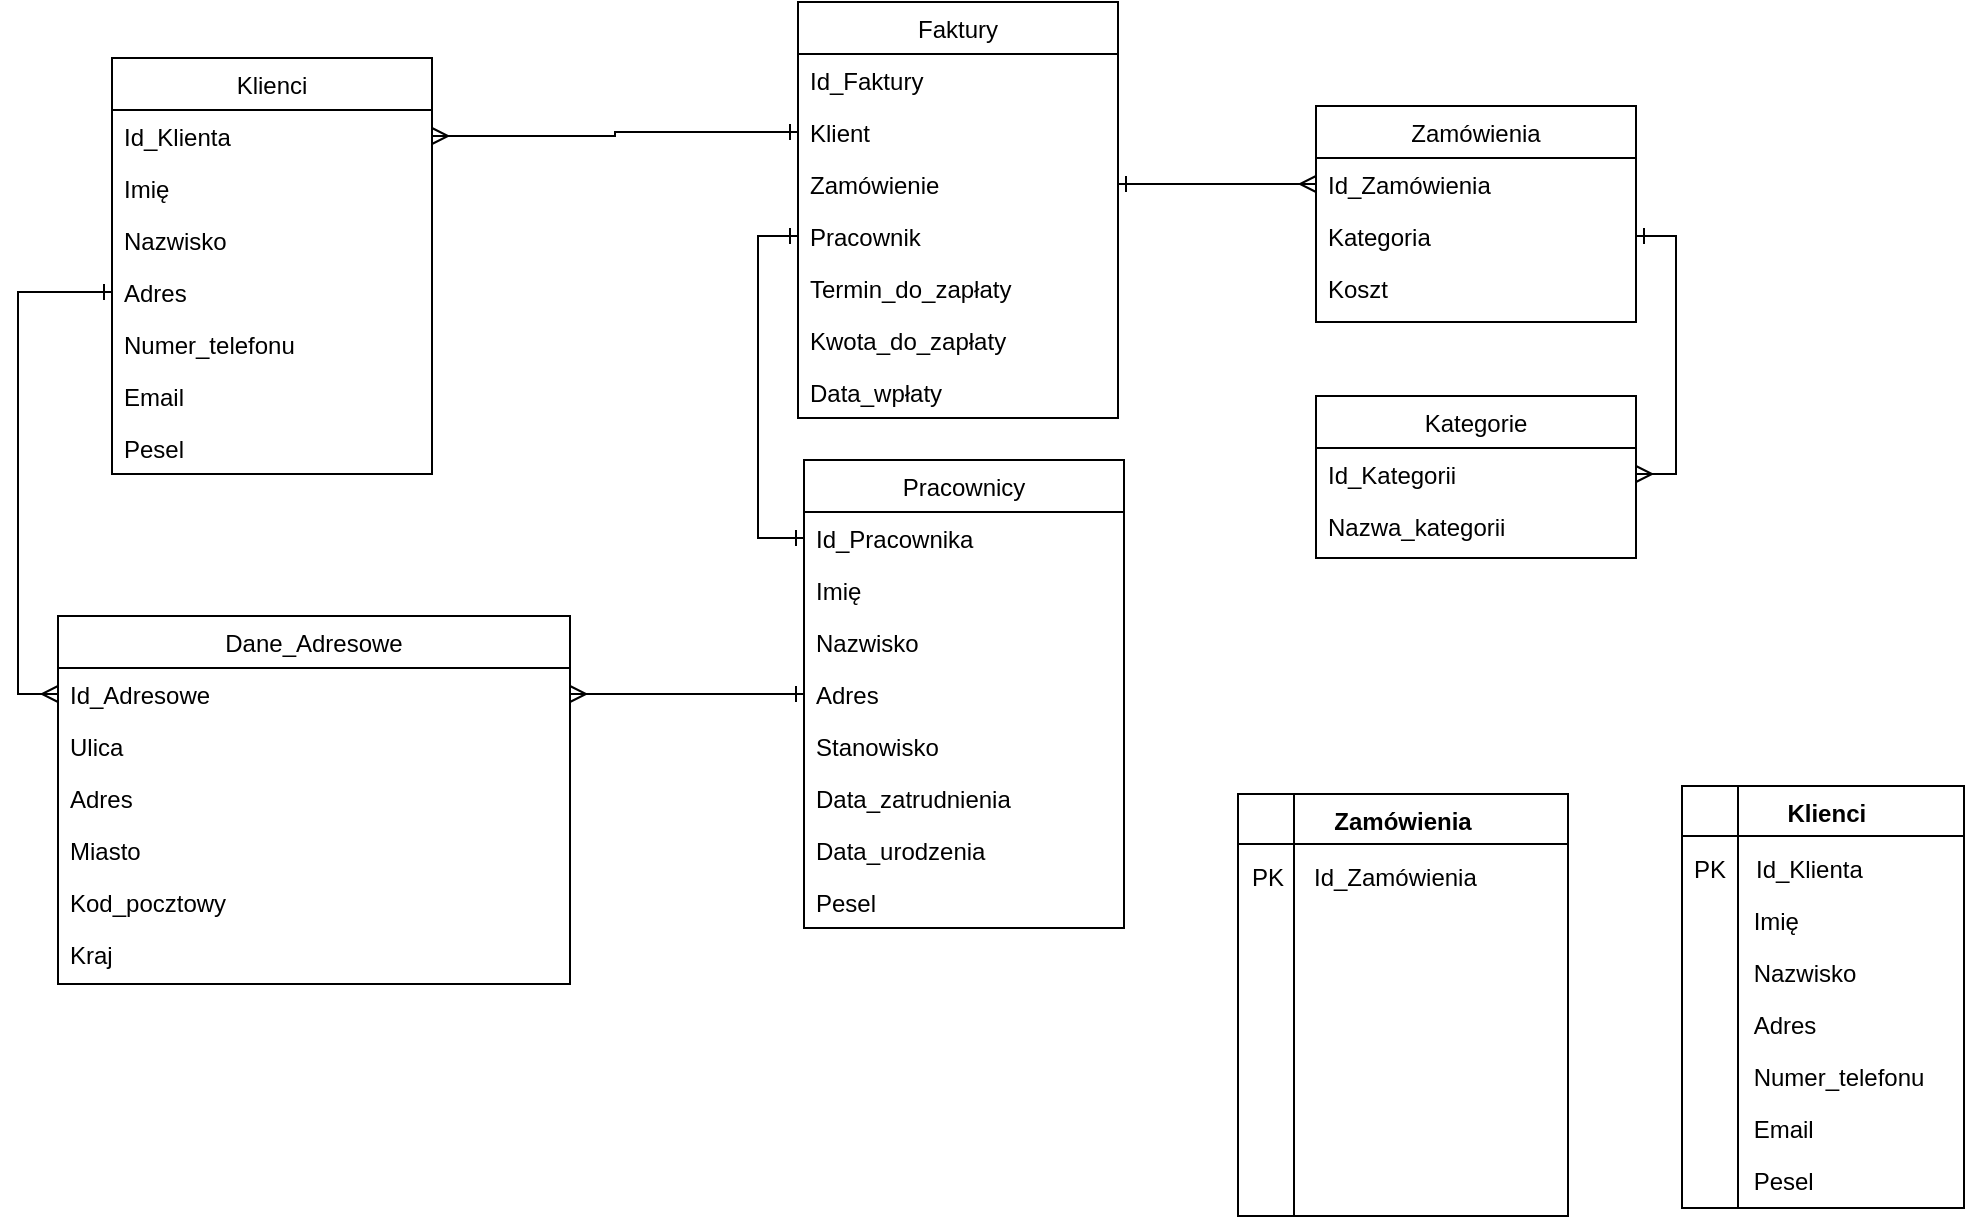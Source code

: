<mxfile version="18.0.8" type="device"><diagram id="C5RBs43oDa-KdzZeNtuy" name="Page-1"><mxGraphModel dx="1422" dy="762" grid="0" gridSize="10" guides="1" tooltips="1" connect="1" arrows="1" fold="1" page="0" pageScale="1" pageWidth="827" pageHeight="1169" math="0" shadow="0"><root><mxCell id="WIyWlLk6GJQsqaUBKTNV-0"/><mxCell id="WIyWlLk6GJQsqaUBKTNV-1" parent="WIyWlLk6GJQsqaUBKTNV-0"/><mxCell id="zkfFHV4jXpPFQw0GAbJ--0" value="Klienci" style="swimlane;fontStyle=0;align=center;verticalAlign=middle;childLayout=stackLayout;horizontal=1;startSize=26;horizontalStack=0;resizeParent=1;resizeLast=0;collapsible=1;marginBottom=0;rounded=0;shadow=0;strokeWidth=1;" parent="WIyWlLk6GJQsqaUBKTNV-1" vertex="1"><mxGeometry x="131" y="92" width="160" height="208" as="geometry"><mxRectangle x="230" y="140" width="160" height="26" as="alternateBounds"/></mxGeometry></mxCell><mxCell id="zkfFHV4jXpPFQw0GAbJ--1" value="Id_Klienta" style="text;align=left;verticalAlign=top;spacingLeft=4;spacingRight=4;overflow=hidden;rotatable=0;points=[[0,0.5],[1,0.5]];portConstraint=eastwest;" parent="zkfFHV4jXpPFQw0GAbJ--0" vertex="1"><mxGeometry y="26" width="160" height="26" as="geometry"/></mxCell><mxCell id="zkfFHV4jXpPFQw0GAbJ--2" value="Imię" style="text;align=left;verticalAlign=top;spacingLeft=4;spacingRight=4;overflow=hidden;rotatable=0;points=[[0,0.5],[1,0.5]];portConstraint=eastwest;rounded=0;shadow=0;html=0;" parent="zkfFHV4jXpPFQw0GAbJ--0" vertex="1"><mxGeometry y="52" width="160" height="26" as="geometry"/></mxCell><mxCell id="zkfFHV4jXpPFQw0GAbJ--3" value="Nazwisko" style="text;align=left;verticalAlign=top;spacingLeft=4;spacingRight=4;overflow=hidden;rotatable=0;points=[[0,0.5],[1,0.5]];portConstraint=eastwest;rounded=0;shadow=0;html=0;" parent="zkfFHV4jXpPFQw0GAbJ--0" vertex="1"><mxGeometry y="78" width="160" height="26" as="geometry"/></mxCell><mxCell id="ZHH8jqsLamT440S3vgwG-13" value="Adres" style="text;align=left;verticalAlign=top;spacingLeft=4;spacingRight=4;overflow=hidden;rotatable=0;points=[[0,0.5],[1,0.5]];portConstraint=eastwest;rounded=0;shadow=0;html=0;" parent="zkfFHV4jXpPFQw0GAbJ--0" vertex="1"><mxGeometry y="104" width="160" height="26" as="geometry"/></mxCell><mxCell id="ZHH8jqsLamT440S3vgwG-14" value="Numer_telefonu" style="text;align=left;verticalAlign=top;spacingLeft=4;spacingRight=4;overflow=hidden;rotatable=0;points=[[0,0.5],[1,0.5]];portConstraint=eastwest;rounded=0;shadow=0;html=0;" parent="zkfFHV4jXpPFQw0GAbJ--0" vertex="1"><mxGeometry y="130" width="160" height="26" as="geometry"/></mxCell><mxCell id="ZHH8jqsLamT440S3vgwG-15" value="Email" style="text;align=left;verticalAlign=top;spacingLeft=4;spacingRight=4;overflow=hidden;rotatable=0;points=[[0,0.5],[1,0.5]];portConstraint=eastwest;rounded=0;shadow=0;html=0;" parent="zkfFHV4jXpPFQw0GAbJ--0" vertex="1"><mxGeometry y="156" width="160" height="26" as="geometry"/></mxCell><mxCell id="ZHH8jqsLamT440S3vgwG-16" value="Pesel" style="text;align=left;verticalAlign=top;spacingLeft=4;spacingRight=4;overflow=hidden;rotatable=0;points=[[0,0.5],[1,0.5]];portConstraint=eastwest;rounded=0;shadow=0;html=0;" parent="zkfFHV4jXpPFQw0GAbJ--0" vertex="1"><mxGeometry y="182" width="160" height="26" as="geometry"/></mxCell><mxCell id="ZHH8jqsLamT440S3vgwG-11" style="rounded=0;orthogonalLoop=1;jettySize=auto;html=1;entryX=0;entryY=0.5;entryDx=0;entryDy=0;startArrow=ERmany;startFill=0;endArrow=ERone;endFill=0;exitX=0;exitY=0.5;exitDx=0;exitDy=0;edgeStyle=orthogonalEdgeStyle;" parent="WIyWlLk6GJQsqaUBKTNV-1" source="zkfFHV4jXpPFQw0GAbJ--18" target="ZHH8jqsLamT440S3vgwG-13" edge="1"><mxGeometry relative="1" as="geometry"/></mxCell><mxCell id="zkfFHV4jXpPFQw0GAbJ--17" value="Dane_Adresowe" style="swimlane;fontStyle=0;align=center;verticalAlign=top;childLayout=stackLayout;horizontal=1;startSize=26;horizontalStack=0;resizeParent=1;resizeLast=0;collapsible=1;marginBottom=0;rounded=0;shadow=0;strokeWidth=1;" parent="WIyWlLk6GJQsqaUBKTNV-1" vertex="1"><mxGeometry x="104" y="371" width="256" height="184" as="geometry"><mxRectangle x="550" y="140" width="160" height="26" as="alternateBounds"/></mxGeometry></mxCell><mxCell id="zkfFHV4jXpPFQw0GAbJ--18" value="Id_Adresowe" style="text;align=left;verticalAlign=top;spacingLeft=4;spacingRight=4;overflow=hidden;rotatable=0;points=[[0,0.5],[1,0.5]];portConstraint=eastwest;" parent="zkfFHV4jXpPFQw0GAbJ--17" vertex="1"><mxGeometry y="26" width="256" height="26" as="geometry"/></mxCell><mxCell id="zkfFHV4jXpPFQw0GAbJ--19" value="Ulica" style="text;align=left;verticalAlign=top;spacingLeft=4;spacingRight=4;overflow=hidden;rotatable=0;points=[[0,0.5],[1,0.5]];portConstraint=eastwest;rounded=0;shadow=0;html=0;" parent="zkfFHV4jXpPFQw0GAbJ--17" vertex="1"><mxGeometry y="52" width="256" height="26" as="geometry"/></mxCell><mxCell id="zkfFHV4jXpPFQw0GAbJ--20" value="Adres" style="text;align=left;verticalAlign=top;spacingLeft=4;spacingRight=4;overflow=hidden;rotatable=0;points=[[0,0.5],[1,0.5]];portConstraint=eastwest;rounded=0;shadow=0;html=0;" parent="zkfFHV4jXpPFQw0GAbJ--17" vertex="1"><mxGeometry y="78" width="256" height="26" as="geometry"/></mxCell><mxCell id="zkfFHV4jXpPFQw0GAbJ--21" value="Miasto" style="text;align=left;verticalAlign=top;spacingLeft=4;spacingRight=4;overflow=hidden;rotatable=0;points=[[0,0.5],[1,0.5]];portConstraint=eastwest;rounded=0;shadow=0;html=0;" parent="zkfFHV4jXpPFQw0GAbJ--17" vertex="1"><mxGeometry y="104" width="256" height="26" as="geometry"/></mxCell><mxCell id="zkfFHV4jXpPFQw0GAbJ--22" value="Kod_pocztowy" style="text;align=left;verticalAlign=top;spacingLeft=4;spacingRight=4;overflow=hidden;rotatable=0;points=[[0,0.5],[1,0.5]];portConstraint=eastwest;rounded=0;shadow=0;html=0;" parent="zkfFHV4jXpPFQw0GAbJ--17" vertex="1"><mxGeometry y="130" width="256" height="26" as="geometry"/></mxCell><mxCell id="ZHH8jqsLamT440S3vgwG-10" value="Kraj" style="text;align=left;verticalAlign=top;spacingLeft=4;spacingRight=4;overflow=hidden;rotatable=0;points=[[0,0.5],[1,0.5]];portConstraint=eastwest;rounded=0;shadow=0;html=0;" parent="zkfFHV4jXpPFQw0GAbJ--17" vertex="1"><mxGeometry y="156" width="256" height="26" as="geometry"/></mxCell><mxCell id="ZHH8jqsLamT440S3vgwG-2" value="Kategorie" style="swimlane;fontStyle=0;align=center;verticalAlign=top;childLayout=stackLayout;horizontal=1;startSize=26;horizontalStack=0;resizeParent=1;resizeLast=0;collapsible=1;marginBottom=0;rounded=0;shadow=0;strokeWidth=1;" parent="WIyWlLk6GJQsqaUBKTNV-1" vertex="1"><mxGeometry x="733" y="261" width="160" height="81" as="geometry"><mxRectangle x="230" y="140" width="160" height="26" as="alternateBounds"/></mxGeometry></mxCell><mxCell id="ZHH8jqsLamT440S3vgwG-3" value="Id_Kategorii" style="text;align=left;verticalAlign=top;spacingLeft=4;spacingRight=4;overflow=hidden;rotatable=0;points=[[0,0.5],[1,0.5]];portConstraint=eastwest;" parent="ZHH8jqsLamT440S3vgwG-2" vertex="1"><mxGeometry y="26" width="160" height="26" as="geometry"/></mxCell><mxCell id="ZHH8jqsLamT440S3vgwG-4" value="Nazwa_kategorii" style="text;align=left;verticalAlign=top;spacingLeft=4;spacingRight=4;overflow=hidden;rotatable=0;points=[[0,0.5],[1,0.5]];portConstraint=eastwest;rounded=0;shadow=0;html=0;" parent="ZHH8jqsLamT440S3vgwG-2" vertex="1"><mxGeometry y="52" width="160" height="26" as="geometry"/></mxCell><mxCell id="ZHH8jqsLamT440S3vgwG-29" style="edgeStyle=orthogonalEdgeStyle;rounded=0;orthogonalLoop=1;jettySize=auto;html=1;entryX=1;entryY=0.5;entryDx=0;entryDy=0;startArrow=ERone;startFill=0;endArrow=ERmany;endFill=0;exitX=1;exitY=0.5;exitDx=0;exitDy=0;" parent="WIyWlLk6GJQsqaUBKTNV-1" source="ZHH8jqsLamT440S3vgwG-23" target="ZHH8jqsLamT440S3vgwG-3" edge="1"><mxGeometry relative="1" as="geometry"/></mxCell><mxCell id="ZHH8jqsLamT440S3vgwG-34" style="edgeStyle=orthogonalEdgeStyle;rounded=0;orthogonalLoop=1;jettySize=auto;html=1;entryX=1;entryY=0.5;entryDx=0;entryDy=0;startArrow=ERmany;startFill=0;endArrow=ERone;endFill=0;exitX=0;exitY=0.5;exitDx=0;exitDy=0;" parent="WIyWlLk6GJQsqaUBKTNV-1" source="ZHH8jqsLamT440S3vgwG-22" target="ZHH8jqsLamT440S3vgwG-28" edge="1"><mxGeometry relative="1" as="geometry"/></mxCell><mxCell id="ZHH8jqsLamT440S3vgwG-21" value="Zamówienia" style="swimlane;fontStyle=0;align=center;verticalAlign=top;childLayout=stackLayout;horizontal=1;startSize=26;horizontalStack=0;resizeParent=1;resizeLast=0;collapsible=1;marginBottom=0;rounded=0;shadow=0;strokeWidth=1;" parent="WIyWlLk6GJQsqaUBKTNV-1" vertex="1"><mxGeometry x="733" y="116" width="160" height="108" as="geometry"><mxRectangle x="230" y="140" width="160" height="26" as="alternateBounds"/></mxGeometry></mxCell><mxCell id="ZHH8jqsLamT440S3vgwG-22" value="Id_Zamówienia" style="text;align=left;verticalAlign=top;spacingLeft=4;spacingRight=4;overflow=hidden;rotatable=0;points=[[0,0.5],[1,0.5]];portConstraint=eastwest;" parent="ZHH8jqsLamT440S3vgwG-21" vertex="1"><mxGeometry y="26" width="160" height="26" as="geometry"/></mxCell><mxCell id="ZHH8jqsLamT440S3vgwG-23" value="Kategoria" style="text;align=left;verticalAlign=top;spacingLeft=4;spacingRight=4;overflow=hidden;rotatable=0;points=[[0,0.5],[1,0.5]];portConstraint=eastwest;rounded=0;shadow=0;html=0;" parent="ZHH8jqsLamT440S3vgwG-21" vertex="1"><mxGeometry y="52" width="160" height="26" as="geometry"/></mxCell><mxCell id="ZHH8jqsLamT440S3vgwG-24" value="Koszt" style="text;align=left;verticalAlign=top;spacingLeft=4;spacingRight=4;overflow=hidden;rotatable=0;points=[[0,0.5],[1,0.5]];portConstraint=eastwest;rounded=0;shadow=0;html=0;" parent="ZHH8jqsLamT440S3vgwG-21" vertex="1"><mxGeometry y="78" width="160" height="26" as="geometry"/></mxCell><mxCell id="ZHH8jqsLamT440S3vgwG-33" style="edgeStyle=orthogonalEdgeStyle;rounded=0;orthogonalLoop=1;jettySize=auto;html=1;entryX=1;entryY=0.5;entryDx=0;entryDy=0;startArrow=ERone;startFill=0;endArrow=ERmany;endFill=0;exitX=0;exitY=0.5;exitDx=0;exitDy=0;" parent="WIyWlLk6GJQsqaUBKTNV-1" source="ZHH8jqsLamT440S3vgwG-27" target="zkfFHV4jXpPFQw0GAbJ--1" edge="1"><mxGeometry relative="1" as="geometry"/></mxCell><mxCell id="ZHH8jqsLamT440S3vgwG-25" value="Faktury" style="swimlane;fontStyle=0;align=center;verticalAlign=top;childLayout=stackLayout;horizontal=1;startSize=26;horizontalStack=0;resizeParent=1;resizeLast=0;collapsible=1;marginBottom=0;rounded=0;shadow=0;strokeWidth=1;" parent="WIyWlLk6GJQsqaUBKTNV-1" vertex="1"><mxGeometry x="474" y="64" width="160" height="208" as="geometry"><mxRectangle x="230" y="140" width="160" height="26" as="alternateBounds"/></mxGeometry></mxCell><mxCell id="ZHH8jqsLamT440S3vgwG-26" value="Id_Faktury" style="text;align=left;verticalAlign=top;spacingLeft=4;spacingRight=4;overflow=hidden;rotatable=0;points=[[0,0.5],[1,0.5]];portConstraint=eastwest;" parent="ZHH8jqsLamT440S3vgwG-25" vertex="1"><mxGeometry y="26" width="160" height="26" as="geometry"/></mxCell><mxCell id="ZHH8jqsLamT440S3vgwG-27" value="Klient" style="text;align=left;verticalAlign=top;spacingLeft=4;spacingRight=4;overflow=hidden;rotatable=0;points=[[0,0.5],[1,0.5]];portConstraint=eastwest;rounded=0;shadow=0;html=0;" parent="ZHH8jqsLamT440S3vgwG-25" vertex="1"><mxGeometry y="52" width="160" height="26" as="geometry"/></mxCell><mxCell id="ZHH8jqsLamT440S3vgwG-28" value="Zamówienie" style="text;align=left;verticalAlign=top;spacingLeft=4;spacingRight=4;overflow=hidden;rotatable=0;points=[[0,0.5],[1,0.5]];portConstraint=eastwest;rounded=0;shadow=0;html=0;" parent="ZHH8jqsLamT440S3vgwG-25" vertex="1"><mxGeometry y="78" width="160" height="26" as="geometry"/></mxCell><mxCell id="49LecY3NYQVZXiZLAktM-9" value="Pracownik" style="text;align=left;verticalAlign=top;spacingLeft=4;spacingRight=4;overflow=hidden;rotatable=0;points=[[0,0.5],[1,0.5]];portConstraint=eastwest;rounded=0;shadow=0;html=0;" parent="ZHH8jqsLamT440S3vgwG-25" vertex="1"><mxGeometry y="104" width="160" height="26" as="geometry"/></mxCell><mxCell id="ZHH8jqsLamT440S3vgwG-30" value="Termin_do_zapłaty" style="text;align=left;verticalAlign=top;spacingLeft=4;spacingRight=4;overflow=hidden;rotatable=0;points=[[0,0.5],[1,0.5]];portConstraint=eastwest;rounded=0;shadow=0;html=0;" parent="ZHH8jqsLamT440S3vgwG-25" vertex="1"><mxGeometry y="130" width="160" height="26" as="geometry"/></mxCell><mxCell id="ZHH8jqsLamT440S3vgwG-31" value="Kwota_do_zapłaty" style="text;align=left;verticalAlign=top;spacingLeft=4;spacingRight=4;overflow=hidden;rotatable=0;points=[[0,0.5],[1,0.5]];portConstraint=eastwest;rounded=0;shadow=0;html=0;" parent="ZHH8jqsLamT440S3vgwG-25" vertex="1"><mxGeometry y="156" width="160" height="26" as="geometry"/></mxCell><mxCell id="ZHH8jqsLamT440S3vgwG-32" value="Data_wpłaty" style="text;align=left;verticalAlign=top;spacingLeft=4;spacingRight=4;overflow=hidden;rotatable=0;points=[[0,0.5],[1,0.5]];portConstraint=eastwest;rounded=0;shadow=0;html=0;" parent="ZHH8jqsLamT440S3vgwG-25" vertex="1"><mxGeometry y="182" width="160" height="26" as="geometry"/></mxCell><mxCell id="49LecY3NYQVZXiZLAktM-1" value="Pracownicy" style="swimlane;fontStyle=0;align=center;verticalAlign=top;childLayout=stackLayout;horizontal=1;startSize=26;horizontalStack=0;resizeParent=1;resizeLast=0;collapsible=1;marginBottom=0;rounded=0;shadow=0;strokeWidth=1;" parent="WIyWlLk6GJQsqaUBKTNV-1" vertex="1"><mxGeometry x="477" y="293" width="160" height="234" as="geometry"><mxRectangle x="230" y="140" width="160" height="26" as="alternateBounds"/></mxGeometry></mxCell><mxCell id="49LecY3NYQVZXiZLAktM-2" value="Id_Pracownika" style="text;align=left;verticalAlign=top;spacingLeft=4;spacingRight=4;overflow=hidden;rotatable=0;points=[[0,0.5],[1,0.5]];portConstraint=eastwest;" parent="49LecY3NYQVZXiZLAktM-1" vertex="1"><mxGeometry y="26" width="160" height="26" as="geometry"/></mxCell><mxCell id="49LecY3NYQVZXiZLAktM-3" value="Imię" style="text;align=left;verticalAlign=top;spacingLeft=4;spacingRight=4;overflow=hidden;rotatable=0;points=[[0,0.5],[1,0.5]];portConstraint=eastwest;rounded=0;shadow=0;html=0;" parent="49LecY3NYQVZXiZLAktM-1" vertex="1"><mxGeometry y="52" width="160" height="26" as="geometry"/></mxCell><mxCell id="49LecY3NYQVZXiZLAktM-4" value="Nazwisko" style="text;align=left;verticalAlign=top;spacingLeft=4;spacingRight=4;overflow=hidden;rotatable=0;points=[[0,0.5],[1,0.5]];portConstraint=eastwest;rounded=0;shadow=0;html=0;" parent="49LecY3NYQVZXiZLAktM-1" vertex="1"><mxGeometry y="78" width="160" height="26" as="geometry"/></mxCell><mxCell id="49LecY3NYQVZXiZLAktM-5" value="Adres" style="text;align=left;verticalAlign=top;spacingLeft=4;spacingRight=4;overflow=hidden;rotatable=0;points=[[0,0.5],[1,0.5]];portConstraint=eastwest;rounded=0;shadow=0;html=0;" parent="49LecY3NYQVZXiZLAktM-1" vertex="1"><mxGeometry y="104" width="160" height="26" as="geometry"/></mxCell><mxCell id="49LecY3NYQVZXiZLAktM-6" value="Stanowisko" style="text;align=left;verticalAlign=top;spacingLeft=4;spacingRight=4;overflow=hidden;rotatable=0;points=[[0,0.5],[1,0.5]];portConstraint=eastwest;rounded=0;shadow=0;html=0;" parent="49LecY3NYQVZXiZLAktM-1" vertex="1"><mxGeometry y="130" width="160" height="26" as="geometry"/></mxCell><mxCell id="49LecY3NYQVZXiZLAktM-11" value="Data_zatrudnienia" style="text;align=left;verticalAlign=top;spacingLeft=4;spacingRight=4;overflow=hidden;rotatable=0;points=[[0,0.5],[1,0.5]];portConstraint=eastwest;rounded=0;shadow=0;html=0;" parent="49LecY3NYQVZXiZLAktM-1" vertex="1"><mxGeometry y="156" width="160" height="26" as="geometry"/></mxCell><mxCell id="49LecY3NYQVZXiZLAktM-12" value="Data_urodzenia" style="text;align=left;verticalAlign=top;spacingLeft=4;spacingRight=4;overflow=hidden;rotatable=0;points=[[0,0.5],[1,0.5]];portConstraint=eastwest;rounded=0;shadow=0;html=0;" parent="49LecY3NYQVZXiZLAktM-1" vertex="1"><mxGeometry y="182" width="160" height="26" as="geometry"/></mxCell><mxCell id="hXSDDgm23M5bZiq_YrCi-0" value="Pesel" style="text;align=left;verticalAlign=top;spacingLeft=4;spacingRight=4;overflow=hidden;rotatable=0;points=[[0,0.5],[1,0.5]];portConstraint=eastwest;rounded=0;shadow=0;html=0;" parent="49LecY3NYQVZXiZLAktM-1" vertex="1"><mxGeometry y="208" width="160" height="26" as="geometry"/></mxCell><mxCell id="49LecY3NYQVZXiZLAktM-8" style="edgeStyle=orthogonalEdgeStyle;rounded=0;orthogonalLoop=1;jettySize=auto;html=1;startArrow=ERone;startFill=0;endArrow=ERone;endFill=0;exitX=0;exitY=0.5;exitDx=0;exitDy=0;entryX=0;entryY=0.5;entryDx=0;entryDy=0;" parent="WIyWlLk6GJQsqaUBKTNV-1" source="49LecY3NYQVZXiZLAktM-2" target="49LecY3NYQVZXiZLAktM-9" edge="1"><mxGeometry relative="1" as="geometry"><mxPoint x="829" y="582" as="sourcePoint"/><mxPoint x="437" y="283" as="targetPoint"/></mxGeometry></mxCell><mxCell id="49LecY3NYQVZXiZLAktM-13" style="rounded=0;orthogonalLoop=1;jettySize=auto;html=1;entryX=0;entryY=0.5;entryDx=0;entryDy=0;startArrow=ERmany;startFill=0;endArrow=ERone;endFill=0;exitX=1;exitY=0.5;exitDx=0;exitDy=0;edgeStyle=orthogonalEdgeStyle;" parent="WIyWlLk6GJQsqaUBKTNV-1" source="zkfFHV4jXpPFQw0GAbJ--18" target="49LecY3NYQVZXiZLAktM-5" edge="1"><mxGeometry relative="1" as="geometry"><mxPoint x="816" y="578" as="sourcePoint"/><mxPoint x="820" y="392" as="targetPoint"/></mxGeometry></mxCell><mxCell id="hXSDDgm23M5bZiq_YrCi-4" value="" style="shape=internalStorage;whiteSpace=wrap;html=1;backgroundOutline=1;container=0;dx=28;dy=25;" parent="WIyWlLk6GJQsqaUBKTNV-1" vertex="1"><mxGeometry x="916" y="456" width="141" height="211" as="geometry"/></mxCell><mxCell id="hXSDDgm23M5bZiq_YrCi-9" value="Imię" style="text;align=left;verticalAlign=top;spacingLeft=4;spacingRight=4;overflow=hidden;rotatable=0;points=[[0,0.5],[1,0.5]];portConstraint=eastwest;rounded=0;shadow=0;html=0;container=0;" parent="WIyWlLk6GJQsqaUBKTNV-1" vertex="1"><mxGeometry x="945.819" y="510" width="118.362" height="26" as="geometry"/></mxCell><mxCell id="hXSDDgm23M5bZiq_YrCi-10" value="Nazwisko" style="text;align=left;verticalAlign=top;spacingLeft=4;spacingRight=4;overflow=hidden;rotatable=0;points=[[0,0.5],[1,0.5]];portConstraint=eastwest;rounded=0;shadow=0;html=0;container=0;" parent="WIyWlLk6GJQsqaUBKTNV-1" vertex="1"><mxGeometry x="945.819" y="536" width="118.362" height="26" as="geometry"/></mxCell><mxCell id="hXSDDgm23M5bZiq_YrCi-11" value="Adres" style="text;align=left;verticalAlign=top;spacingLeft=4;spacingRight=4;overflow=hidden;rotatable=0;points=[[0,0.5],[1,0.5]];portConstraint=eastwest;rounded=0;shadow=0;html=0;container=0;" parent="WIyWlLk6GJQsqaUBKTNV-1" vertex="1"><mxGeometry x="945.819" y="562" width="118.362" height="26" as="geometry"/></mxCell><mxCell id="hXSDDgm23M5bZiq_YrCi-12" value="Numer_telefonu" style="text;align=left;verticalAlign=top;spacingLeft=4;spacingRight=4;overflow=hidden;rotatable=0;points=[[0,0.5],[1,0.5]];portConstraint=eastwest;rounded=0;shadow=0;html=0;container=0;" parent="WIyWlLk6GJQsqaUBKTNV-1" vertex="1"><mxGeometry x="945.819" y="588" width="118.362" height="26" as="geometry"/></mxCell><mxCell id="hXSDDgm23M5bZiq_YrCi-13" value="Email" style="text;align=left;verticalAlign=top;spacingLeft=4;spacingRight=4;overflow=hidden;rotatable=0;points=[[0,0.5],[1,0.5]];portConstraint=eastwest;rounded=0;shadow=0;html=0;container=0;" parent="WIyWlLk6GJQsqaUBKTNV-1" vertex="1"><mxGeometry x="945.819" y="614" width="118.362" height="26" as="geometry"/></mxCell><mxCell id="hXSDDgm23M5bZiq_YrCi-14" value="Pesel" style="text;align=left;verticalAlign=top;spacingLeft=4;spacingRight=4;overflow=hidden;rotatable=0;points=[[0,0.5],[1,0.5]];portConstraint=eastwest;rounded=0;shadow=0;html=0;container=0;" parent="WIyWlLk6GJQsqaUBKTNV-1" vertex="1"><mxGeometry x="945.819" y="640" width="118.362" height="26" as="geometry"/></mxCell><mxCell id="KK8PnKmfCDEoUiTwK82_-4" value="" style="shape=table;startSize=0;container=1;collapsible=1;childLayout=tableLayout;fixedRows=1;rowLines=0;fontStyle=0;align=center;resizeLast=1;strokeColor=none;fillColor=none;collapsible=0;" vertex="1" parent="WIyWlLk6GJQsqaUBKTNV-1"><mxGeometry x="915" y="482" width="146.82" height="30" as="geometry"/></mxCell><mxCell id="KK8PnKmfCDEoUiTwK82_-5" value="" style="shape=tableRow;horizontal=0;startSize=0;swimlaneHead=0;swimlaneBody=0;fillColor=none;collapsible=0;dropTarget=0;points=[[0,0.5],[1,0.5]];portConstraint=eastwest;top=0;left=0;right=0;bottom=0;" vertex="1" parent="KK8PnKmfCDEoUiTwK82_-4"><mxGeometry width="146.82" height="30" as="geometry"/></mxCell><mxCell id="KK8PnKmfCDEoUiTwK82_-6" value="PK" style="shape=partialRectangle;connectable=0;fillColor=none;top=0;left=0;bottom=0;right=0;fontStyle=0;overflow=hidden;" vertex="1" parent="KK8PnKmfCDEoUiTwK82_-5"><mxGeometry width="30" height="30" as="geometry"><mxRectangle width="30" height="30" as="alternateBounds"/></mxGeometry></mxCell><mxCell id="KK8PnKmfCDEoUiTwK82_-7" value="Id_Klienta" style="shape=partialRectangle;connectable=0;fillColor=none;top=0;left=0;bottom=0;right=0;align=left;spacingLeft=6;fontStyle=0;overflow=hidden;" vertex="1" parent="KK8PnKmfCDEoUiTwK82_-5"><mxGeometry x="30" width="116.82" height="30" as="geometry"><mxRectangle width="116.82" height="30" as="alternateBounds"/></mxGeometry></mxCell><mxCell id="KK8PnKmfCDEoUiTwK82_-12" value="Klienci" style="text;align=center;verticalAlign=top;spacingLeft=4;spacingRight=4;overflow=hidden;rotatable=0;points=[[0,0.5],[1,0.5]];portConstraint=eastwest;rounded=0;shadow=0;html=0;container=0;fontStyle=1" vertex="1" parent="WIyWlLk6GJQsqaUBKTNV-1"><mxGeometry x="929.229" y="456" width="118.362" height="26" as="geometry"/></mxCell><mxCell id="KK8PnKmfCDEoUiTwK82_-13" value="" style="shape=internalStorage;whiteSpace=wrap;html=1;backgroundOutline=1;container=0;dx=28;dy=25;" vertex="1" parent="WIyWlLk6GJQsqaUBKTNV-1"><mxGeometry x="694" y="460" width="165" height="211" as="geometry"/></mxCell><mxCell id="KK8PnKmfCDEoUiTwK82_-22" value="Zamówienia" style="text;align=center;verticalAlign=top;spacingLeft=4;spacingRight=4;overflow=hidden;rotatable=0;points=[[0,0.5],[1,0.5]];portConstraint=eastwest;rounded=0;shadow=0;html=0;container=0;fontStyle=1" vertex="1" parent="WIyWlLk6GJQsqaUBKTNV-1"><mxGeometry x="696" y="460" width="161" height="26" as="geometry"/></mxCell><mxCell id="KK8PnKmfCDEoUiTwK82_-23" value="" style="shape=table;startSize=0;container=1;collapsible=1;childLayout=tableLayout;fixedRows=1;rowLines=0;fontStyle=0;align=center;resizeLast=1;strokeColor=none;fillColor=none;collapsible=0;" vertex="1" parent="WIyWlLk6GJQsqaUBKTNV-1"><mxGeometry x="694" y="486" width="146.82" height="30" as="geometry"/></mxCell><mxCell id="KK8PnKmfCDEoUiTwK82_-24" value="" style="shape=tableRow;horizontal=0;startSize=0;swimlaneHead=0;swimlaneBody=0;fillColor=none;collapsible=0;dropTarget=0;points=[[0,0.5],[1,0.5]];portConstraint=eastwest;top=0;left=0;right=0;bottom=0;" vertex="1" parent="KK8PnKmfCDEoUiTwK82_-23"><mxGeometry width="146.82" height="30" as="geometry"/></mxCell><mxCell id="KK8PnKmfCDEoUiTwK82_-25" value="PK" style="shape=partialRectangle;connectable=0;fillColor=none;top=0;left=0;bottom=0;right=0;fontStyle=0;overflow=hidden;" vertex="1" parent="KK8PnKmfCDEoUiTwK82_-24"><mxGeometry width="30" height="30" as="geometry"><mxRectangle width="30" height="30" as="alternateBounds"/></mxGeometry></mxCell><mxCell id="KK8PnKmfCDEoUiTwK82_-26" value="Id_Zamówienia" style="shape=partialRectangle;connectable=0;fillColor=none;top=0;left=0;bottom=0;right=0;align=left;spacingLeft=6;fontStyle=0;overflow=hidden;" vertex="1" parent="KK8PnKmfCDEoUiTwK82_-24"><mxGeometry x="30" width="116.82" height="30" as="geometry"><mxRectangle width="116.82" height="30" as="alternateBounds"/></mxGeometry></mxCell></root></mxGraphModel></diagram></mxfile>